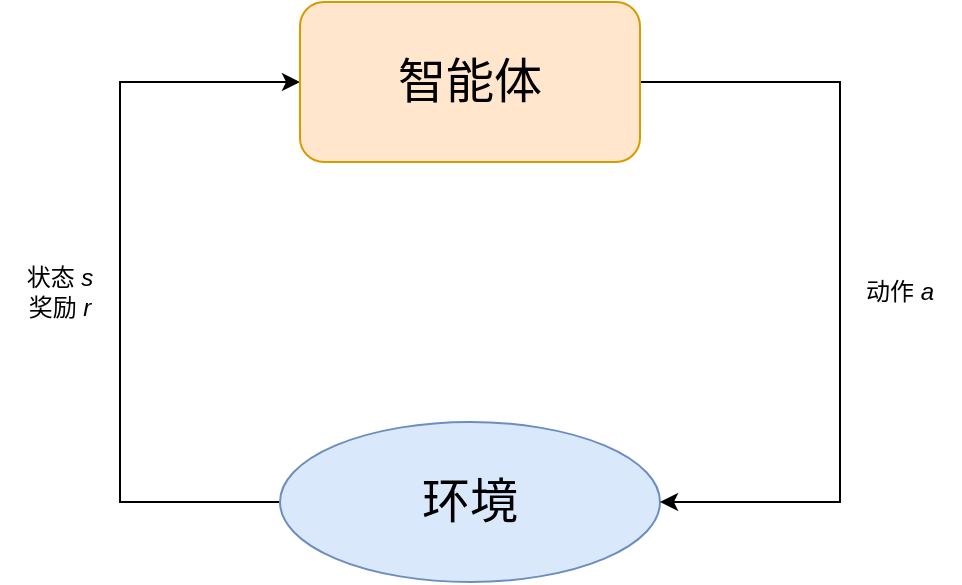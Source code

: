 <mxfile version="26.0.16">
  <diagram name="第 1 页" id="n63b4nC1y1BCJf75-sI9">
    <mxGraphModel dx="1002" dy="577" grid="1" gridSize="10" guides="1" tooltips="1" connect="1" arrows="1" fold="1" page="1" pageScale="1" pageWidth="827" pageHeight="1169" math="0" shadow="0">
      <root>
        <mxCell id="0" />
        <mxCell id="1" parent="0" />
        <mxCell id="mvJgyyiXs0eFSsutSy1s-8" style="edgeStyle=orthogonalEdgeStyle;rounded=0;orthogonalLoop=1;jettySize=auto;html=1;exitX=0;exitY=0.5;exitDx=0;exitDy=0;entryX=0;entryY=0.5;entryDx=0;entryDy=0;" edge="1" parent="1" source="mvJgyyiXs0eFSsutSy1s-1" target="mvJgyyiXs0eFSsutSy1s-2">
          <mxGeometry relative="1" as="geometry">
            <Array as="points">
              <mxPoint x="220" y="360" />
              <mxPoint x="220" y="150" />
            </Array>
          </mxGeometry>
        </mxCell>
        <mxCell id="mvJgyyiXs0eFSsutSy1s-1" value="&lt;font style=&quot;font-size: 24px;&quot;&gt;环境&lt;/font&gt;" style="ellipse;whiteSpace=wrap;html=1;fillColor=#dae8fc;strokeColor=#6c8ebf;" vertex="1" parent="1">
          <mxGeometry x="300" y="320" width="190" height="80" as="geometry" />
        </mxCell>
        <mxCell id="mvJgyyiXs0eFSsutSy1s-4" style="edgeStyle=orthogonalEdgeStyle;rounded=0;orthogonalLoop=1;jettySize=auto;html=1;exitX=1;exitY=0.5;exitDx=0;exitDy=0;entryX=1;entryY=0.5;entryDx=0;entryDy=0;" edge="1" parent="1" source="mvJgyyiXs0eFSsutSy1s-2" target="mvJgyyiXs0eFSsutSy1s-1">
          <mxGeometry relative="1" as="geometry">
            <Array as="points">
              <mxPoint x="580" y="150" />
              <mxPoint x="580" y="360" />
            </Array>
          </mxGeometry>
        </mxCell>
        <mxCell id="mvJgyyiXs0eFSsutSy1s-2" value="&lt;font style=&quot;font-size: 24px;&quot;&gt;智能体&lt;/font&gt;" style="rounded=1;whiteSpace=wrap;html=1;fillColor=#ffe6cc;strokeColor=#d79b00;" vertex="1" parent="1">
          <mxGeometry x="310" y="110" width="170" height="80" as="geometry" />
        </mxCell>
        <mxCell id="mvJgyyiXs0eFSsutSy1s-7" value="动作 &lt;i&gt;a&lt;/i&gt;" style="text;html=1;align=center;verticalAlign=middle;whiteSpace=wrap;rounded=0;" vertex="1" parent="1">
          <mxGeometry x="580" y="240" width="60" height="30" as="geometry" />
        </mxCell>
        <mxCell id="mvJgyyiXs0eFSsutSy1s-9" value="状态 &lt;i&gt;s&lt;/i&gt;&lt;div&gt;奖励&lt;i&gt; r&lt;/i&gt;&lt;/div&gt;" style="text;html=1;align=center;verticalAlign=middle;whiteSpace=wrap;rounded=0;" vertex="1" parent="1">
          <mxGeometry x="160" y="240" width="60" height="30" as="geometry" />
        </mxCell>
      </root>
    </mxGraphModel>
  </diagram>
</mxfile>
